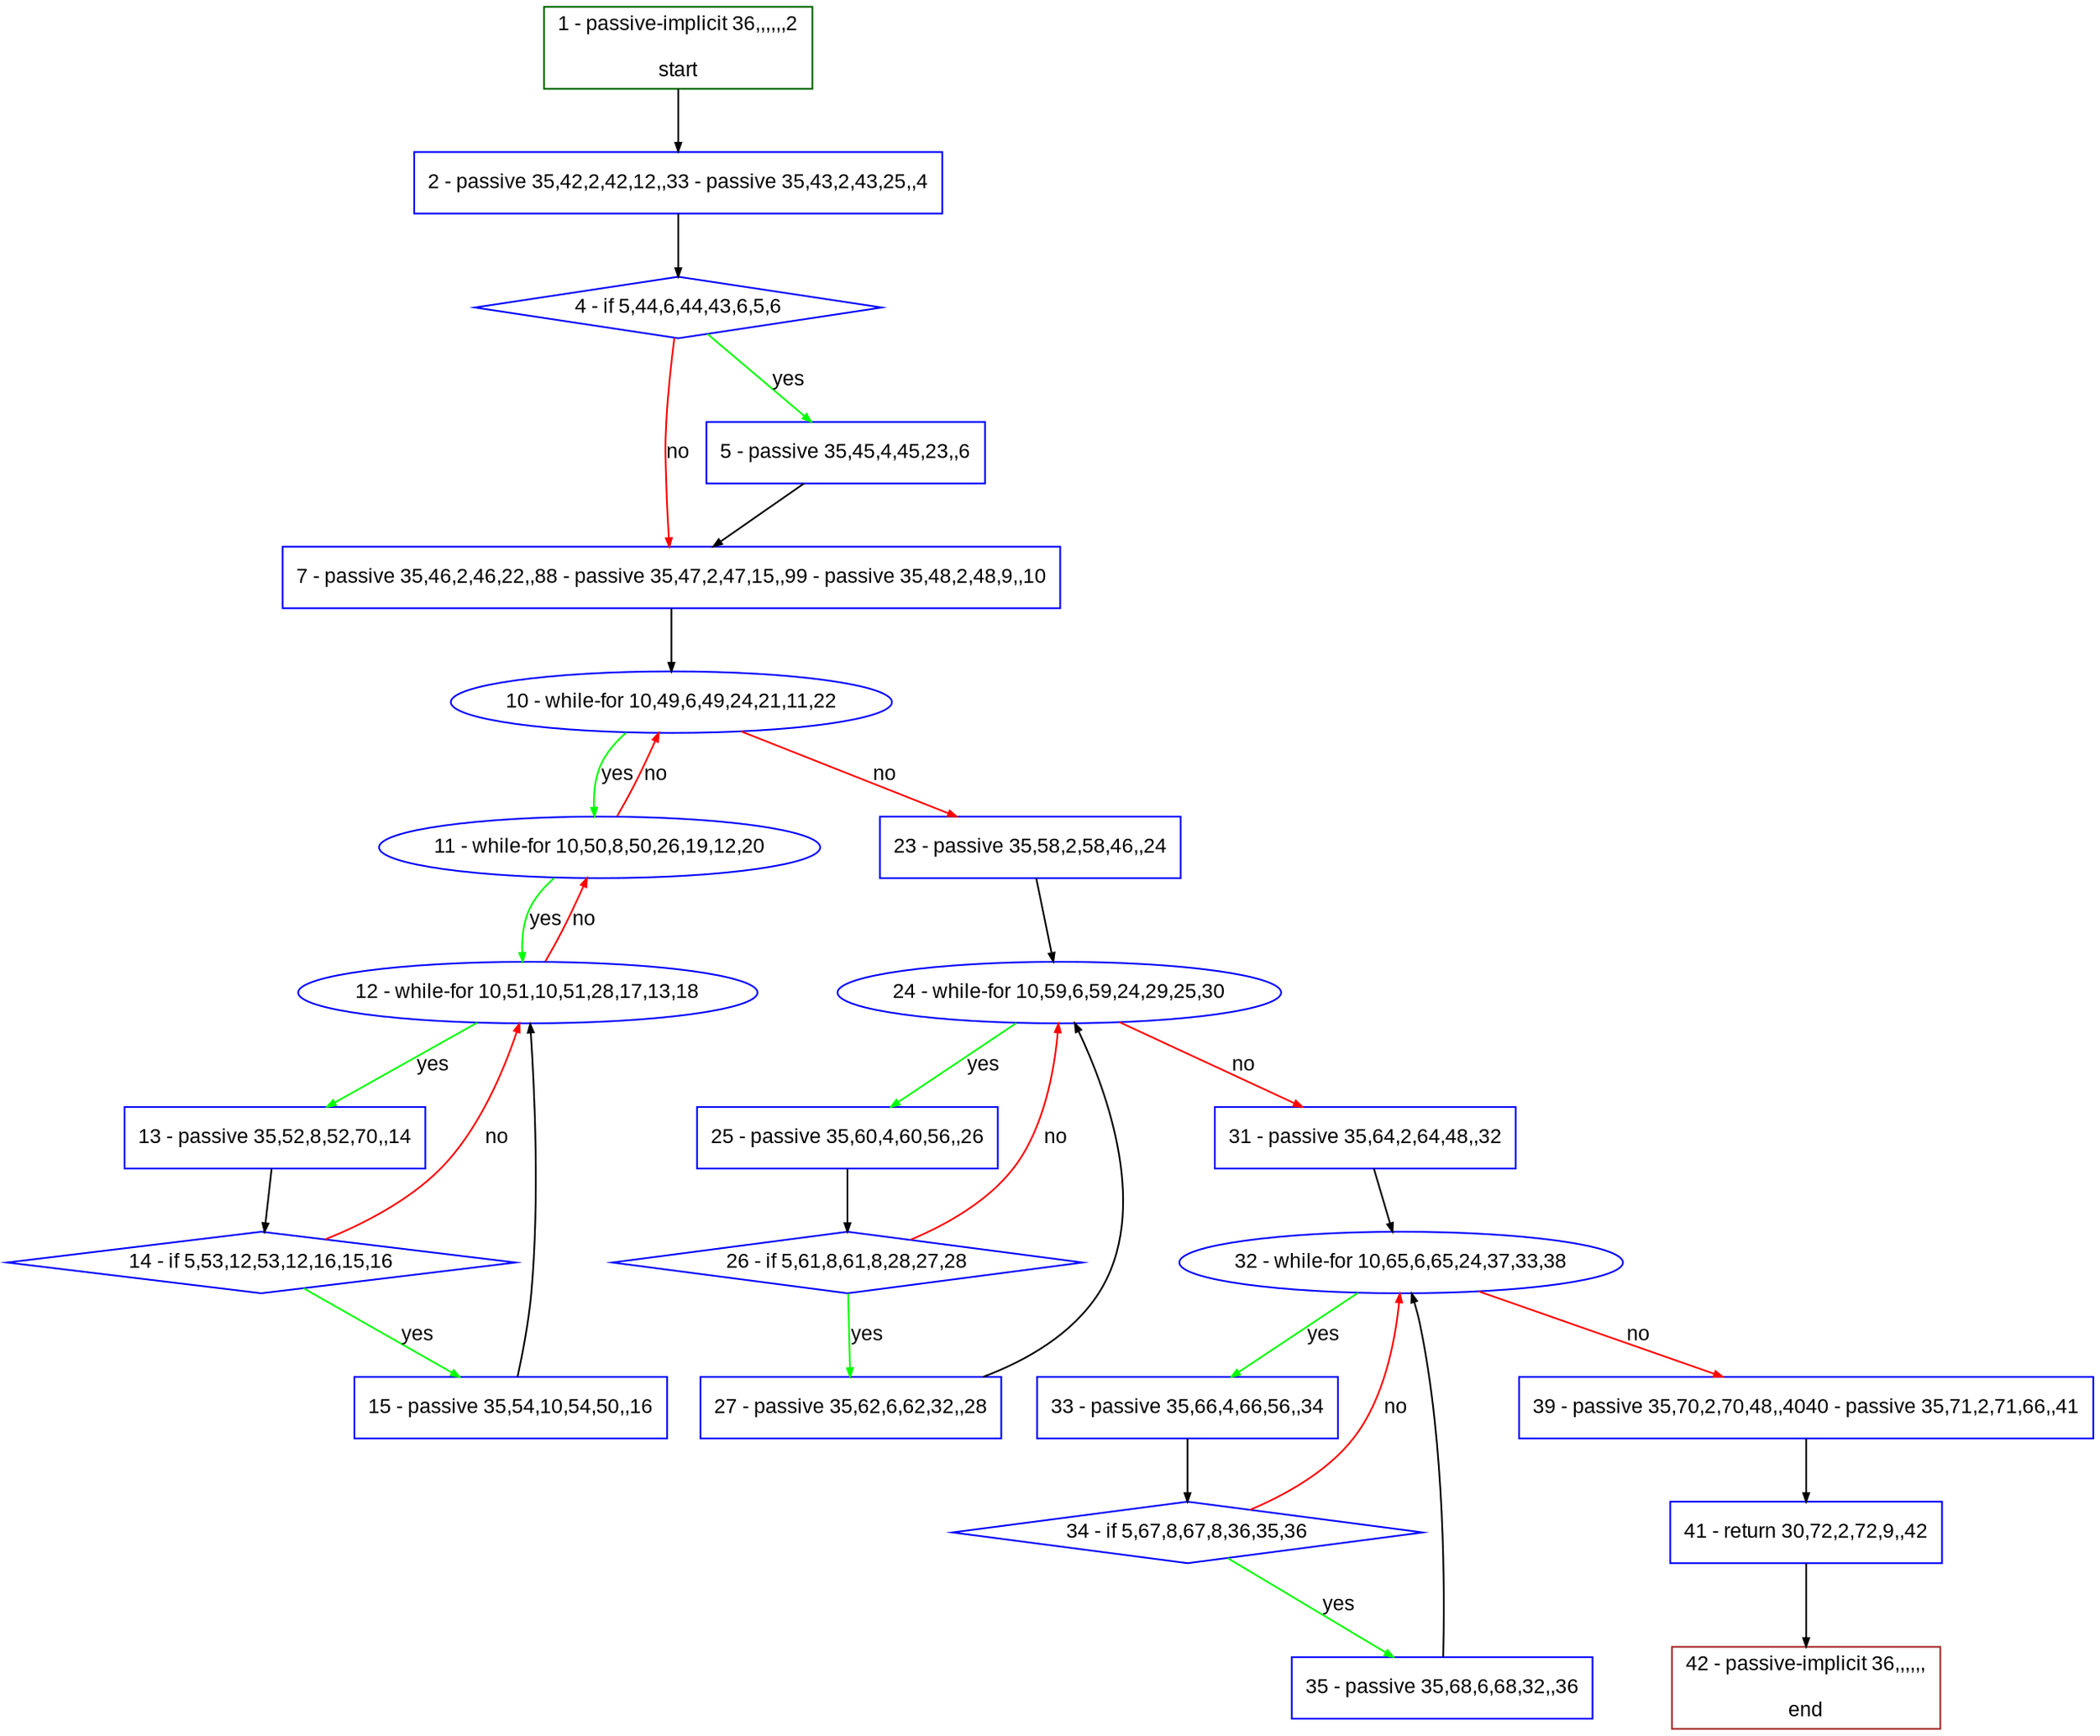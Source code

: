 digraph "" {
  graph [pack="true", label="", fontsize="12", packmode="clust", fontname="Arial", fillcolor="#FFFFCC", bgcolor="white", style="rounded,filled", compound="true"];
  node [node_initialized="no", label="", color="grey", fontsize="12", fillcolor="white", fontname="Arial", style="filled", shape="rectangle", compound="true", fixedsize="false"];
  edge [fontcolor="black", arrowhead="normal", arrowtail="none", arrowsize="0.5", ltail="", label="", color="black", fontsize="12", lhead="", fontname="Arial", dir="forward", compound="true"];
  __N1 [label="2 - passive 35,42,2,42,12,,33 - passive 35,43,2,43,25,,4", color="#0000ff", fillcolor="#ffffff", style="filled", shape="box"];
  __N2 [label="1 - passive-implicit 36,,,,,,2\n\nstart", color="#006400", fillcolor="#ffffff", style="filled", shape="box"];
  __N3 [label="4 - if 5,44,6,44,43,6,5,6", color="#0000ff", fillcolor="#ffffff", style="filled", shape="diamond"];
  __N4 [label="5 - passive 35,45,4,45,23,,6", color="#0000ff", fillcolor="#ffffff", style="filled", shape="box"];
  __N5 [label="7 - passive 35,46,2,46,22,,88 - passive 35,47,2,47,15,,99 - passive 35,48,2,48,9,,10", color="#0000ff", fillcolor="#ffffff", style="filled", shape="box"];
  __N6 [label="10 - while-for 10,49,6,49,24,21,11,22", color="#0000ff", fillcolor="#ffffff", style="filled", shape="oval"];
  __N7 [label="11 - while-for 10,50,8,50,26,19,12,20", color="#0000ff", fillcolor="#ffffff", style="filled", shape="oval"];
  __N8 [label="23 - passive 35,58,2,58,46,,24", color="#0000ff", fillcolor="#ffffff", style="filled", shape="box"];
  __N9 [label="12 - while-for 10,51,10,51,28,17,13,18", color="#0000ff", fillcolor="#ffffff", style="filled", shape="oval"];
  __N10 [label="13 - passive 35,52,8,52,70,,14", color="#0000ff", fillcolor="#ffffff", style="filled", shape="box"];
  __N11 [label="14 - if 5,53,12,53,12,16,15,16", color="#0000ff", fillcolor="#ffffff", style="filled", shape="diamond"];
  __N12 [label="15 - passive 35,54,10,54,50,,16", color="#0000ff", fillcolor="#ffffff", style="filled", shape="box"];
  __N13 [label="24 - while-for 10,59,6,59,24,29,25,30", color="#0000ff", fillcolor="#ffffff", style="filled", shape="oval"];
  __N14 [label="25 - passive 35,60,4,60,56,,26", color="#0000ff", fillcolor="#ffffff", style="filled", shape="box"];
  __N15 [label="31 - passive 35,64,2,64,48,,32", color="#0000ff", fillcolor="#ffffff", style="filled", shape="box"];
  __N16 [label="26 - if 5,61,8,61,8,28,27,28", color="#0000ff", fillcolor="#ffffff", style="filled", shape="diamond"];
  __N17 [label="27 - passive 35,62,6,62,32,,28", color="#0000ff", fillcolor="#ffffff", style="filled", shape="box"];
  __N18 [label="32 - while-for 10,65,6,65,24,37,33,38", color="#0000ff", fillcolor="#ffffff", style="filled", shape="oval"];
  __N19 [label="33 - passive 35,66,4,66,56,,34", color="#0000ff", fillcolor="#ffffff", style="filled", shape="box"];
  __N20 [label="39 - passive 35,70,2,70,48,,4040 - passive 35,71,2,71,66,,41", color="#0000ff", fillcolor="#ffffff", style="filled", shape="box"];
  __N21 [label="34 - if 5,67,8,67,8,36,35,36", color="#0000ff", fillcolor="#ffffff", style="filled", shape="diamond"];
  __N22 [label="35 - passive 35,68,6,68,32,,36", color="#0000ff", fillcolor="#ffffff", style="filled", shape="box"];
  __N23 [label="41 - return 30,72,2,72,9,,42", color="#0000ff", fillcolor="#ffffff", style="filled", shape="box"];
  __N24 [label="42 - passive-implicit 36,,,,,,\n\nend", color="#a52a2a", fillcolor="#ffffff", style="filled", shape="box"];
  __N2 -> __N1 [arrowhead="normal", arrowtail="none", color="#000000", label="", dir="forward"];
  __N1 -> __N3 [arrowhead="normal", arrowtail="none", color="#000000", label="", dir="forward"];
  __N3 -> __N4 [arrowhead="normal", arrowtail="none", color="#00ff00", label="yes", dir="forward"];
  __N3 -> __N5 [arrowhead="normal", arrowtail="none", color="#ff0000", label="no", dir="forward"];
  __N4 -> __N5 [arrowhead="normal", arrowtail="none", color="#000000", label="", dir="forward"];
  __N5 -> __N6 [arrowhead="normal", arrowtail="none", color="#000000", label="", dir="forward"];
  __N6 -> __N7 [arrowhead="normal", arrowtail="none", color="#00ff00", label="yes", dir="forward"];
  __N7 -> __N6 [arrowhead="normal", arrowtail="none", color="#ff0000", label="no", dir="forward"];
  __N6 -> __N8 [arrowhead="normal", arrowtail="none", color="#ff0000", label="no", dir="forward"];
  __N7 -> __N9 [arrowhead="normal", arrowtail="none", color="#00ff00", label="yes", dir="forward"];
  __N9 -> __N7 [arrowhead="normal", arrowtail="none", color="#ff0000", label="no", dir="forward"];
  __N9 -> __N10 [arrowhead="normal", arrowtail="none", color="#00ff00", label="yes", dir="forward"];
  __N10 -> __N11 [arrowhead="normal", arrowtail="none", color="#000000", label="", dir="forward"];
  __N11 -> __N9 [arrowhead="normal", arrowtail="none", color="#ff0000", label="no", dir="forward"];
  __N11 -> __N12 [arrowhead="normal", arrowtail="none", color="#00ff00", label="yes", dir="forward"];
  __N12 -> __N9 [arrowhead="normal", arrowtail="none", color="#000000", label="", dir="forward"];
  __N8 -> __N13 [arrowhead="normal", arrowtail="none", color="#000000", label="", dir="forward"];
  __N13 -> __N14 [arrowhead="normal", arrowtail="none", color="#00ff00", label="yes", dir="forward"];
  __N13 -> __N15 [arrowhead="normal", arrowtail="none", color="#ff0000", label="no", dir="forward"];
  __N14 -> __N16 [arrowhead="normal", arrowtail="none", color="#000000", label="", dir="forward"];
  __N16 -> __N13 [arrowhead="normal", arrowtail="none", color="#ff0000", label="no", dir="forward"];
  __N16 -> __N17 [arrowhead="normal", arrowtail="none", color="#00ff00", label="yes", dir="forward"];
  __N17 -> __N13 [arrowhead="normal", arrowtail="none", color="#000000", label="", dir="forward"];
  __N15 -> __N18 [arrowhead="normal", arrowtail="none", color="#000000", label="", dir="forward"];
  __N18 -> __N19 [arrowhead="normal", arrowtail="none", color="#00ff00", label="yes", dir="forward"];
  __N18 -> __N20 [arrowhead="normal", arrowtail="none", color="#ff0000", label="no", dir="forward"];
  __N19 -> __N21 [arrowhead="normal", arrowtail="none", color="#000000", label="", dir="forward"];
  __N21 -> __N18 [arrowhead="normal", arrowtail="none", color="#ff0000", label="no", dir="forward"];
  __N21 -> __N22 [arrowhead="normal", arrowtail="none", color="#00ff00", label="yes", dir="forward"];
  __N22 -> __N18 [arrowhead="normal", arrowtail="none", color="#000000", label="", dir="forward"];
  __N20 -> __N23 [arrowhead="normal", arrowtail="none", color="#000000", label="", dir="forward"];
  __N23 -> __N24 [arrowhead="normal", arrowtail="none", color="#000000", label="", dir="forward"];
}
